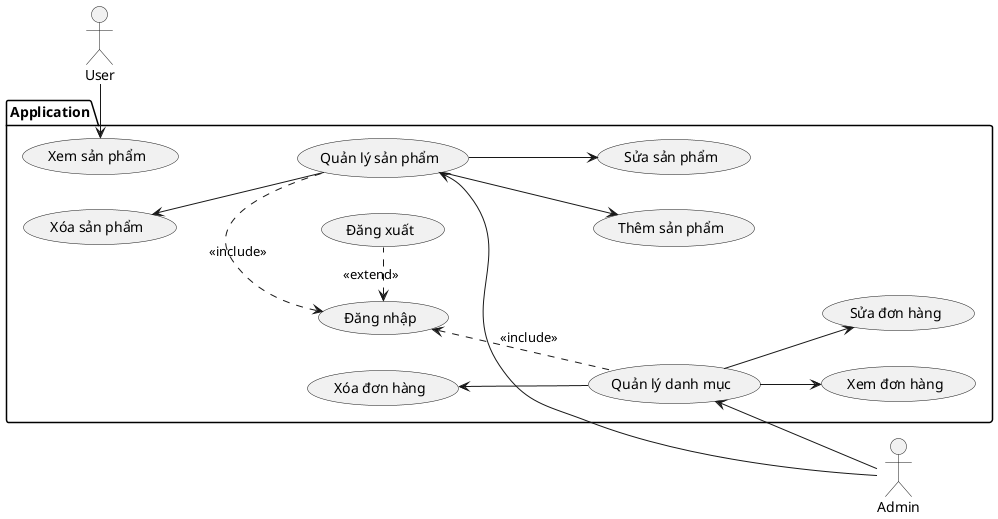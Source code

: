 @startuml usecase
left to right direction

actor Admin as a
actor User as u

package "Application" {
    (Quản lý sản phẩm) as qlsp
    (Quản lý danh mục) as qldm
    (Đăng nhập) as dn
    (Đăng xuất) as dx
    (Xem sản phẩm) as xsp
    a -up-> qlsp 
    a -up-> qldm

    qlsp -down-> (Thêm sản phẩm)
    qlsp -up-> (Xóa sản phẩm)
    qlsp -down-> (Sửa sản phẩm)

    qldm -down-> (Xem đơn hàng)
    qldm -up-> (Xóa đơn hàng)
    qldm -down-> (Sửa đơn hàng)

    qlsp .left.> dn : <<include>>
    qldm .up.> dn : <<include>>

    dx .left.> dn : <<extend>>

    u -> xsp
}

@enduml


